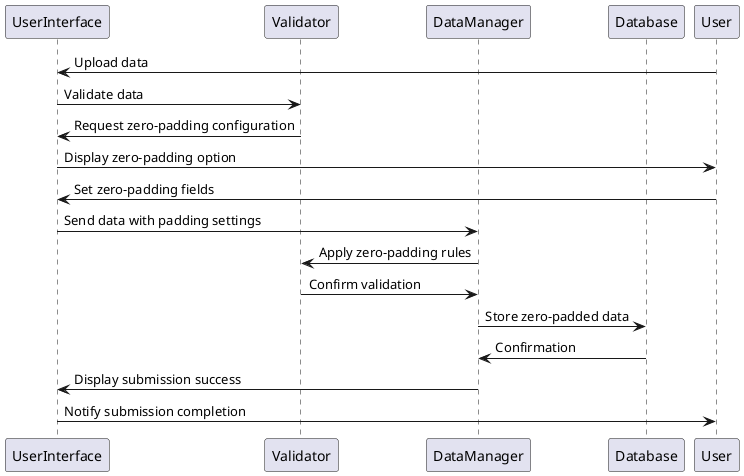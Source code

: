 @startuml

participant UserInterface as UI
participant Validator as Val
participant DataManager as DM
participant Database as DB
participant User as Owner

Owner -> UI : Upload data
UI -> Val : Validate data
Val -> UI : Request zero-padding configuration
UI -> Owner : Display zero-padding option
Owner -> UI : Set zero-padding fields
UI -> DM : Send data with padding settings
DM -> Val : Apply zero-padding rules
Val -> DM : Confirm validation
DM -> DB : Store zero-padded data
DB -> DM : Confirmation
DM -> UI : Display submission success
UI -> Owner : Notify submission completion

@enduml